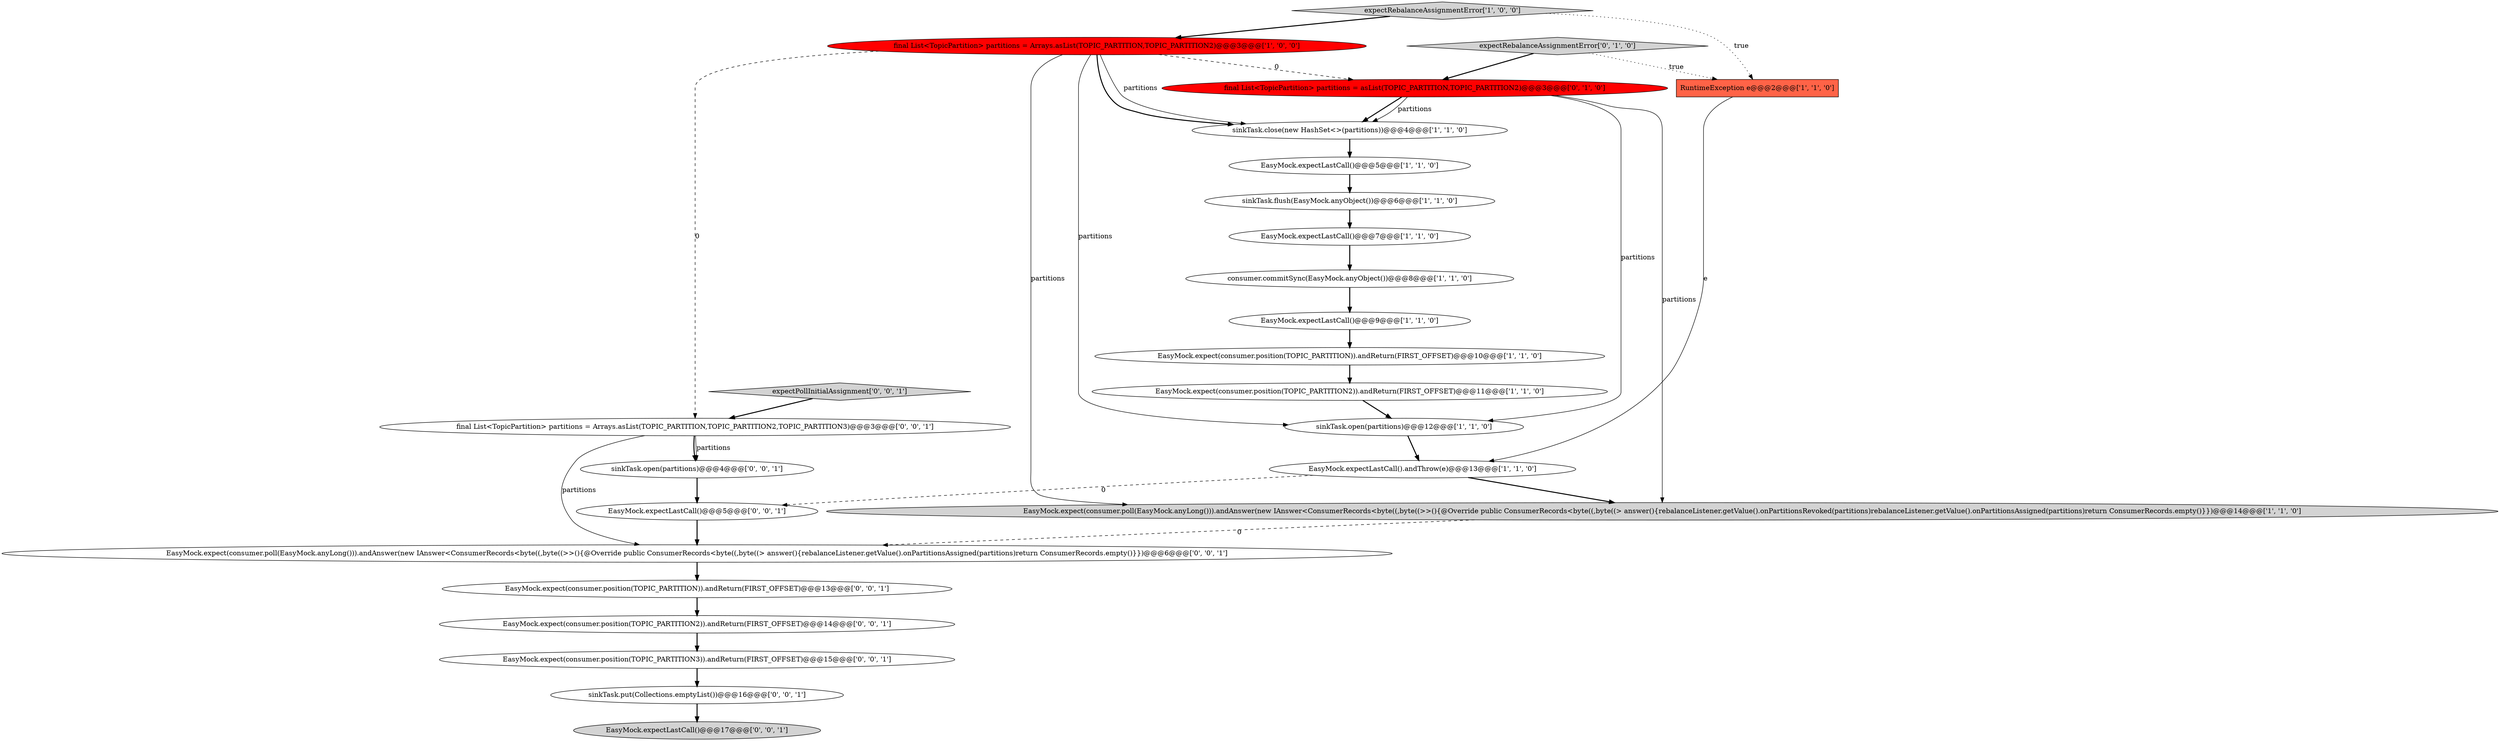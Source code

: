 digraph {
7 [style = filled, label = "EasyMock.expectLastCall().andThrow(e)@@@13@@@['1', '1', '0']", fillcolor = white, shape = ellipse image = "AAA0AAABBB1BBB"];
6 [style = filled, label = "sinkTask.flush(EasyMock.anyObject())@@@6@@@['1', '1', '0']", fillcolor = white, shape = ellipse image = "AAA0AAABBB1BBB"];
15 [style = filled, label = "final List<TopicPartition> partitions = asList(TOPIC_PARTITION,TOPIC_PARTITION2)@@@3@@@['0', '1', '0']", fillcolor = red, shape = ellipse image = "AAA1AAABBB2BBB"];
10 [style = filled, label = "EasyMock.expectLastCall()@@@5@@@['1', '1', '0']", fillcolor = white, shape = ellipse image = "AAA0AAABBB1BBB"];
0 [style = filled, label = "RuntimeException e@@@2@@@['1', '1', '0']", fillcolor = tomato, shape = box image = "AAA0AAABBB1BBB"];
4 [style = filled, label = "EasyMock.expect(consumer.position(TOPIC_PARTITION2)).andReturn(FIRST_OFFSET)@@@11@@@['1', '1', '0']", fillcolor = white, shape = ellipse image = "AAA0AAABBB1BBB"];
11 [style = filled, label = "sinkTask.open(partitions)@@@12@@@['1', '1', '0']", fillcolor = white, shape = ellipse image = "AAA0AAABBB1BBB"];
2 [style = filled, label = "EasyMock.expect(consumer.poll(EasyMock.anyLong())).andAnswer(new IAnswer<ConsumerRecords<byte((,byte((>>(){@Override public ConsumerRecords<byte((,byte((> answer(){rebalanceListener.getValue().onPartitionsRevoked(partitions)rebalanceListener.getValue().onPartitionsAssigned(partitions)return ConsumerRecords.empty()}})@@@14@@@['1', '1', '0']", fillcolor = lightgray, shape = ellipse image = "AAA0AAABBB1BBB"];
12 [style = filled, label = "final List<TopicPartition> partitions = Arrays.asList(TOPIC_PARTITION,TOPIC_PARTITION2)@@@3@@@['1', '0', '0']", fillcolor = red, shape = ellipse image = "AAA1AAABBB1BBB"];
16 [style = filled, label = "EasyMock.expect(consumer.position(TOPIC_PARTITION3)).andReturn(FIRST_OFFSET)@@@15@@@['0', '0', '1']", fillcolor = white, shape = ellipse image = "AAA0AAABBB3BBB"];
17 [style = filled, label = "EasyMock.expect(consumer.position(TOPIC_PARTITION2)).andReturn(FIRST_OFFSET)@@@14@@@['0', '0', '1']", fillcolor = white, shape = ellipse image = "AAA0AAABBB3BBB"];
22 [style = filled, label = "sinkTask.put(Collections.emptyList())@@@16@@@['0', '0', '1']", fillcolor = white, shape = ellipse image = "AAA0AAABBB3BBB"];
19 [style = filled, label = "EasyMock.expectLastCall()@@@5@@@['0', '0', '1']", fillcolor = white, shape = ellipse image = "AAA0AAABBB3BBB"];
20 [style = filled, label = "sinkTask.open(partitions)@@@4@@@['0', '0', '1']", fillcolor = white, shape = ellipse image = "AAA0AAABBB3BBB"];
8 [style = filled, label = "consumer.commitSync(EasyMock.anyObject())@@@8@@@['1', '1', '0']", fillcolor = white, shape = ellipse image = "AAA0AAABBB1BBB"];
21 [style = filled, label = "EasyMock.expect(consumer.position(TOPIC_PARTITION)).andReturn(FIRST_OFFSET)@@@13@@@['0', '0', '1']", fillcolor = white, shape = ellipse image = "AAA0AAABBB3BBB"];
24 [style = filled, label = "expectPollInitialAssignment['0', '0', '1']", fillcolor = lightgray, shape = diamond image = "AAA0AAABBB3BBB"];
1 [style = filled, label = "EasyMock.expect(consumer.position(TOPIC_PARTITION)).andReturn(FIRST_OFFSET)@@@10@@@['1', '1', '0']", fillcolor = white, shape = ellipse image = "AAA0AAABBB1BBB"];
9 [style = filled, label = "EasyMock.expectLastCall()@@@9@@@['1', '1', '0']", fillcolor = white, shape = ellipse image = "AAA0AAABBB1BBB"];
13 [style = filled, label = "EasyMock.expectLastCall()@@@7@@@['1', '1', '0']", fillcolor = white, shape = ellipse image = "AAA0AAABBB1BBB"];
14 [style = filled, label = "expectRebalanceAssignmentError['0', '1', '0']", fillcolor = lightgray, shape = diamond image = "AAA0AAABBB2BBB"];
25 [style = filled, label = "EasyMock.expectLastCall()@@@17@@@['0', '0', '1']", fillcolor = lightgray, shape = ellipse image = "AAA0AAABBB3BBB"];
18 [style = filled, label = "final List<TopicPartition> partitions = Arrays.asList(TOPIC_PARTITION,TOPIC_PARTITION2,TOPIC_PARTITION3)@@@3@@@['0', '0', '1']", fillcolor = white, shape = ellipse image = "AAA0AAABBB3BBB"];
23 [style = filled, label = "EasyMock.expect(consumer.poll(EasyMock.anyLong())).andAnswer(new IAnswer<ConsumerRecords<byte((,byte((>>(){@Override public ConsumerRecords<byte((,byte((> answer(){rebalanceListener.getValue().onPartitionsAssigned(partitions)return ConsumerRecords.empty()}})@@@6@@@['0', '0', '1']", fillcolor = white, shape = ellipse image = "AAA0AAABBB3BBB"];
5 [style = filled, label = "expectRebalanceAssignmentError['1', '0', '0']", fillcolor = lightgray, shape = diamond image = "AAA0AAABBB1BBB"];
3 [style = filled, label = "sinkTask.close(new HashSet<>(partitions))@@@4@@@['1', '1', '0']", fillcolor = white, shape = ellipse image = "AAA0AAABBB1BBB"];
2->23 [style = dashed, label="0"];
22->25 [style = bold, label=""];
1->4 [style = bold, label=""];
14->0 [style = dotted, label="true"];
18->20 [style = solid, label="partitions"];
5->0 [style = dotted, label="true"];
16->22 [style = bold, label=""];
15->3 [style = bold, label=""];
24->18 [style = bold, label=""];
10->6 [style = bold, label=""];
12->2 [style = solid, label="partitions"];
15->2 [style = solid, label="partitions"];
3->10 [style = bold, label=""];
18->20 [style = bold, label=""];
12->11 [style = solid, label="partitions"];
18->23 [style = solid, label="partitions"];
12->3 [style = solid, label="partitions"];
23->21 [style = bold, label=""];
5->12 [style = bold, label=""];
7->19 [style = dashed, label="0"];
7->2 [style = bold, label=""];
19->23 [style = bold, label=""];
6->13 [style = bold, label=""];
15->3 [style = solid, label="partitions"];
8->9 [style = bold, label=""];
12->15 [style = dashed, label="0"];
12->18 [style = dashed, label="0"];
0->7 [style = solid, label="e"];
14->15 [style = bold, label=""];
12->3 [style = bold, label=""];
13->8 [style = bold, label=""];
9->1 [style = bold, label=""];
4->11 [style = bold, label=""];
20->19 [style = bold, label=""];
21->17 [style = bold, label=""];
11->7 [style = bold, label=""];
17->16 [style = bold, label=""];
15->11 [style = solid, label="partitions"];
}

